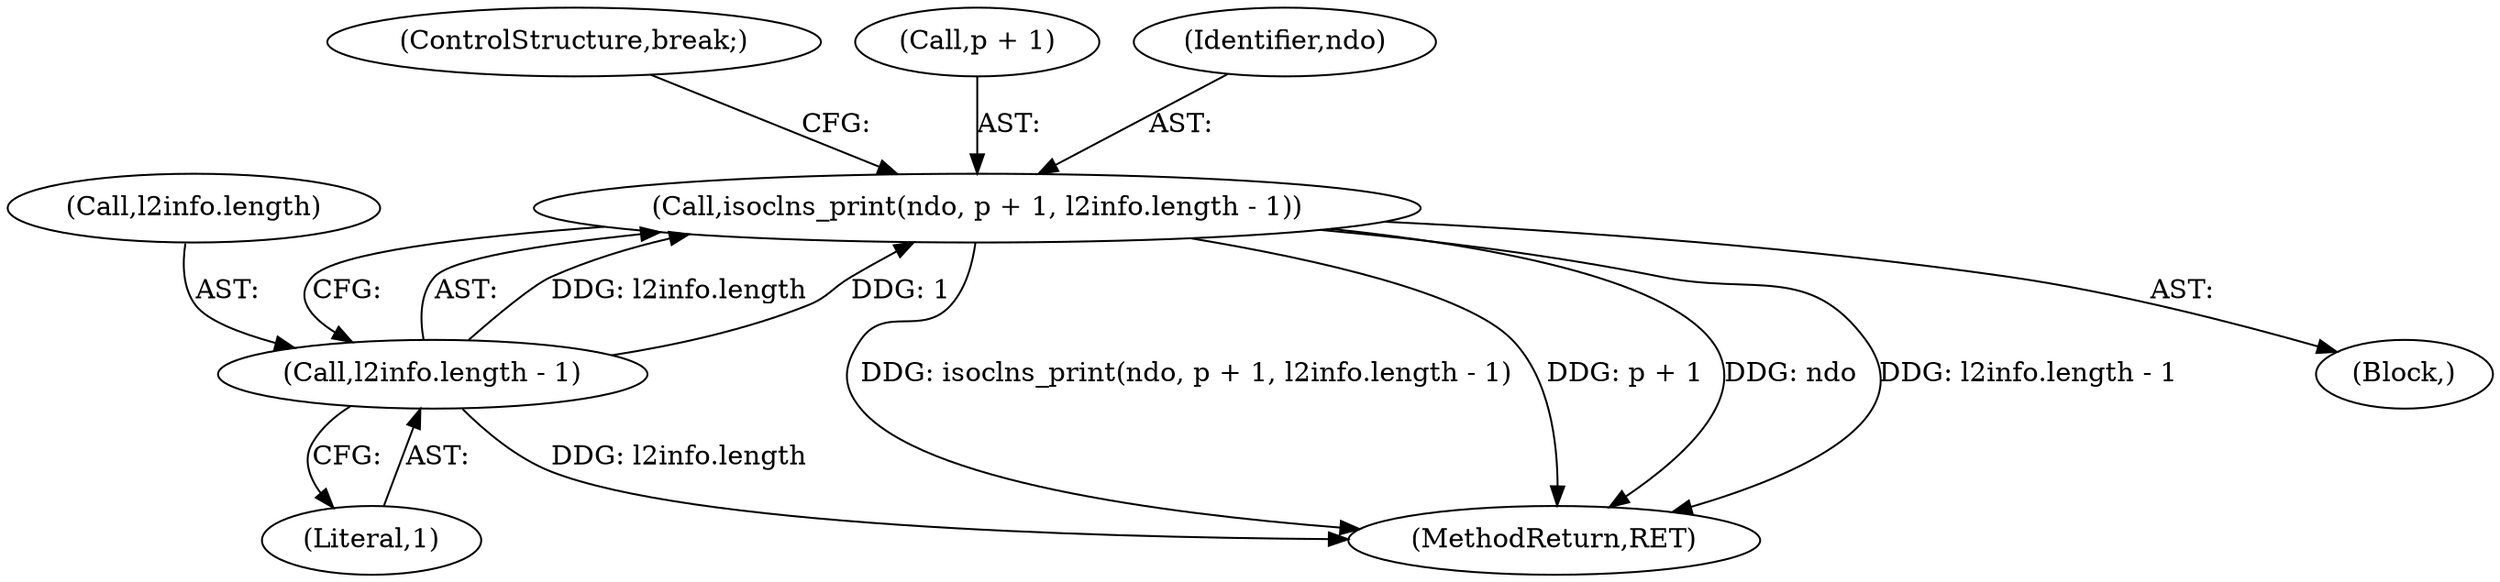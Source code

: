 digraph "0_tcpdump_1dcd10aceabbc03bf571ea32b892c522cbe923de_7@pointer" {
"1000242" [label="(Call,isoclns_print(ndo, p + 1, l2info.length - 1))"];
"1000247" [label="(Call,l2info.length - 1)"];
"1000247" [label="(Call,l2info.length - 1)"];
"1000252" [label="(ControlStructure,break;)"];
"1000244" [label="(Call,p + 1)"];
"1000281" [label="(MethodReturn,RET)"];
"1000243" [label="(Identifier,ndo)"];
"1000242" [label="(Call,isoclns_print(ndo, p + 1, l2info.length - 1))"];
"1000241" [label="(Block,)"];
"1000251" [label="(Literal,1)"];
"1000248" [label="(Call,l2info.length)"];
"1000242" -> "1000241"  [label="AST: "];
"1000242" -> "1000247"  [label="CFG: "];
"1000243" -> "1000242"  [label="AST: "];
"1000244" -> "1000242"  [label="AST: "];
"1000247" -> "1000242"  [label="AST: "];
"1000252" -> "1000242"  [label="CFG: "];
"1000242" -> "1000281"  [label="DDG: isoclns_print(ndo, p + 1, l2info.length - 1)"];
"1000242" -> "1000281"  [label="DDG: p + 1"];
"1000242" -> "1000281"  [label="DDG: ndo"];
"1000242" -> "1000281"  [label="DDG: l2info.length - 1"];
"1000247" -> "1000242"  [label="DDG: l2info.length"];
"1000247" -> "1000242"  [label="DDG: 1"];
"1000247" -> "1000251"  [label="CFG: "];
"1000248" -> "1000247"  [label="AST: "];
"1000251" -> "1000247"  [label="AST: "];
"1000247" -> "1000281"  [label="DDG: l2info.length"];
}
